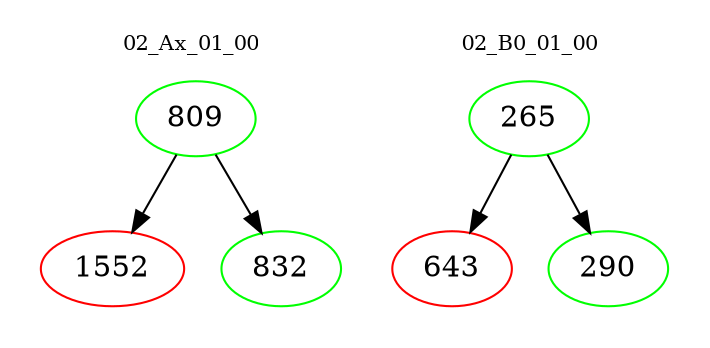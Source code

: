 digraph{
subgraph cluster_0 {
color = white
label = "02_Ax_01_00";
fontsize=10;
T0_809 [label="809", color="green"]
T0_809 -> T0_1552 [color="black"]
T0_1552 [label="1552", color="red"]
T0_809 -> T0_832 [color="black"]
T0_832 [label="832", color="green"]
}
subgraph cluster_1 {
color = white
label = "02_B0_01_00";
fontsize=10;
T1_265 [label="265", color="green"]
T1_265 -> T1_643 [color="black"]
T1_643 [label="643", color="red"]
T1_265 -> T1_290 [color="black"]
T1_290 [label="290", color="green"]
}
}
